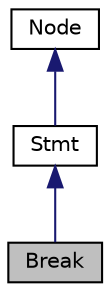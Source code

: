digraph "Break"
{
  edge [fontname="Helvetica",fontsize="10",labelfontname="Helvetica",labelfontsize="10"];
  node [fontname="Helvetica",fontsize="10",shape=record];
  Node0 [label="Break",height=0.2,width=0.4,color="black", fillcolor="grey75", style="filled", fontcolor="black"];
  Node1 -> Node0 [dir="back",color="midnightblue",fontsize="10",style="solid"];
  Node1 [label="Stmt",height=0.2,width=0.4,color="black", fillcolor="white", style="filled",URL="$class_stmt.html",tooltip="Stmt类 "];
  Node2 -> Node1 [dir="back",color="midnightblue",fontsize="10",style="solid"];
  Node2 [label="Node",height=0.2,width=0.4,color="black", fillcolor="white", style="filled",URL="$class_node.html",tooltip="Node类 "];
}

